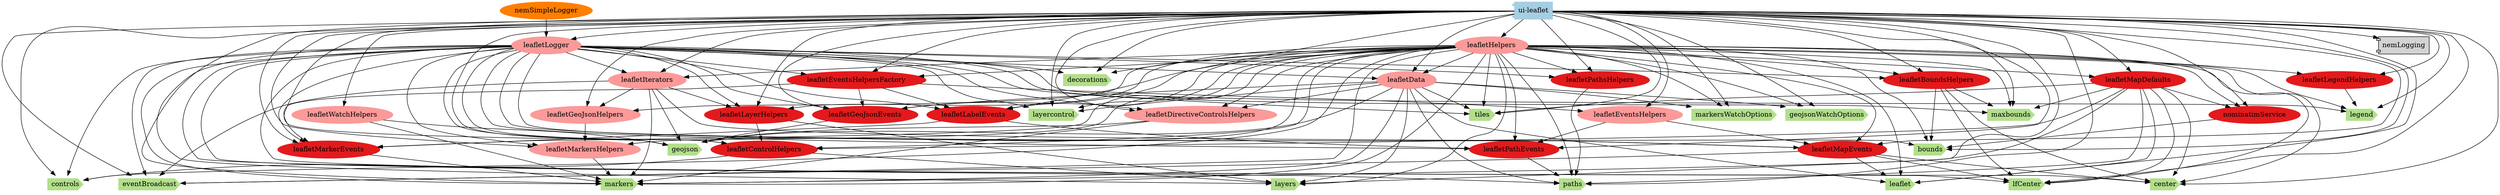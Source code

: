 digraph dependencies {
  node[shape="component",style="filled",colorscheme=paired12]

    node[shape="component"]
    
      "ui-leaflet"[label="ui-leaflet", color=1]
    

    
      
        "ui-leaflet" -> "nemLogging"
      
    

    node[shape="ellipse"]


    
      

      

      
        "leafletData"[label="leafletData", color=5]
      
        "leafletDirectiveControlsHelpers"[label="leafletDirectiveControlsHelpers", color=5]
      
        "leafletGeoJsonHelpers"[label="leafletGeoJsonHelpers", color=5]
      
        "leafletHelpers"[label="leafletHelpers", color=5]
      
        "leafletIterators"[label="leafletIterators", color=5]
      
        "leafletMarkersHelpers"[label="leafletMarkersHelpers", color=5]
      
        "leafletWatchHelpers"[label="leafletWatchHelpers", color=5]
      
        "leafletLogger"[label="leafletLogger", color=5]
      
        "leafletEventsHelpers"[label="leafletEventsHelpers", color=5]
      

      
        "leafletBoundsHelpers"[label="leafletBoundsHelpers", color=6]
      
        "leafletControlHelpers"[label="leafletControlHelpers", color=6]
      
        "leafletLayerHelpers"[label="leafletLayerHelpers", color=6]
      
        "leafletLegendHelpers"[label="leafletLegendHelpers", color=6]
      
        "leafletMapDefaults"[label="leafletMapDefaults", color=6]
      
        "leafletPathsHelpers"[label="leafletPathsHelpers", color=6]
      
        "nominatimService"[label="nominatimService", color=6]
      
        "leafletEventsHelpersFactory"[label="leafletEventsHelpersFactory", color=6]
      
        "leafletGeoJsonEvents"[label="leafletGeoJsonEvents", color=6]
      
        "leafletLabelEvents"[label="leafletLabelEvents", color=6]
      
        "leafletMapEvents"[label="leafletMapEvents", color=6]
      
        "leafletMarkerEvents"[label="leafletMarkerEvents", color=6]
      
        "leafletPathEvents"[label="leafletPathEvents", color=6]
      


      node[shape="cds"]

      

      
        "leaflet"[label="leaflet", color=3]
      
        "bounds"[label="bounds", color=3]
      
        "center"[label="center", color=3]
      
        "lfCenter"[label="lfCenter", color=3]
      
        "controls"[label="controls", color=3]
      
        "decorations"[label="decorations", color=3]
      
        "eventBroadcast"[label="eventBroadcast", color=3]
      
        "geojson"[label="geojson", color=3]
      
        "layercontrol"[label="layercontrol", color=3]
      
        "layers"[label="layers", color=3]
      
        "legend"[label="legend", color=3]
      
        "markers"[label="markers", color=3]
      
        "maxbounds"[label="maxbounds", color=3]
      
        "paths"[label="paths", color=3]
      
        "tiles"[label="tiles", color=3]
      
        "markersWatchOptions"[label="markersWatchOptions", color=3]
      
        "geojsonWatchOptions"[label="geojsonWatchOptions", color=3]
      





      node[shape="ellipse"]
      

      
        "ui-leaflet" -> "leaflet"
      
        "ui-leaflet" -> "bounds"
      
        "ui-leaflet" -> "center"
      
        "ui-leaflet" -> "lfCenter"
      
        "ui-leaflet" -> "controls"
      
        "ui-leaflet" -> "decorations"
      
        "ui-leaflet" -> "eventBroadcast"
      
        "ui-leaflet" -> "geojson"
      
        "ui-leaflet" -> "layercontrol"
      
        "ui-leaflet" -> "layers"
      
        "ui-leaflet" -> "legend"
      
        "ui-leaflet" -> "markers"
      
        "ui-leaflet" -> "maxbounds"
      
        "ui-leaflet" -> "paths"
      
        "ui-leaflet" -> "tiles"
      
        "ui-leaflet" -> "markersWatchOptions"
      
        "ui-leaflet" -> "geojsonWatchOptions"
      

      

      
        "ui-leaflet" -> "leafletData"
      
        "ui-leaflet" -> "leafletDirectiveControlsHelpers"
      
        "ui-leaflet" -> "leafletGeoJsonHelpers"
      
        "ui-leaflet" -> "leafletHelpers"
      
        "ui-leaflet" -> "leafletIterators"
      
        "ui-leaflet" -> "leafletMarkersHelpers"
      
        "ui-leaflet" -> "leafletWatchHelpers"
      
        "ui-leaflet" -> "leafletLogger"
      
        "ui-leaflet" -> "leafletEventsHelpers"
      

      
        "ui-leaflet" -> "leafletBoundsHelpers"
      
        "ui-leaflet" -> "leafletControlHelpers"
      
        "ui-leaflet" -> "leafletLayerHelpers"
      
        "ui-leaflet" -> "leafletLegendHelpers"
      
        "ui-leaflet" -> "leafletMapDefaults"
      
        "ui-leaflet" -> "leafletPathsHelpers"
      
        "ui-leaflet" -> "nominatimService"
      
        "ui-leaflet" -> "leafletEventsHelpersFactory"
      
        "ui-leaflet" -> "leafletGeoJsonEvents"
      
        "ui-leaflet" -> "leafletLabelEvents"
      
        "ui-leaflet" -> "leafletMapEvents"
      
        "ui-leaflet" -> "leafletMarkerEvents"
      
        "ui-leaflet" -> "leafletPathEvents"
      

      











      node[shape="ellipse",style="filled", color=8]
      

      
        
          "leafletData"[label="leafletData"]
          "leafletData" -> "leaflet"
        
          "leafletMapDefaults"[label="leafletMapDefaults"]
          "leafletMapDefaults" -> "leaflet"
        
          "leafletHelpers"[label="leafletHelpers"]
          "leafletHelpers" -> "leaflet"
        
          "leafletMapEvents"[label="leafletMapEvents"]
          "leafletMapEvents" -> "leaflet"
        
      
        
          "leafletLogger"[label="leafletLogger"]
          "leafletLogger" -> "bounds"
        
          "leafletHelpers"[label="leafletHelpers"]
          "leafletHelpers" -> "bounds"
        
          "nominatimService"[label="nominatimService"]
          "nominatimService" -> "bounds"
        
          "leafletBoundsHelpers"[label="leafletBoundsHelpers"]
          "leafletBoundsHelpers" -> "bounds"
        
      
        
          "leafletLogger"[label="leafletLogger"]
          "leafletLogger" -> "center"
        
          "leafletMapDefaults"[label="leafletMapDefaults"]
          "leafletMapDefaults" -> "center"
        
          "leafletHelpers"[label="leafletHelpers"]
          "leafletHelpers" -> "center"
        
          "leafletBoundsHelpers"[label="leafletBoundsHelpers"]
          "leafletBoundsHelpers" -> "center"
        
          "leafletMapEvents"[label="leafletMapEvents"]
          "leafletMapEvents" -> "center"
        
      
        
          "leafletLogger"[label="leafletLogger"]
          "leafletLogger" -> "lfCenter"
        
          "leafletMapDefaults"[label="leafletMapDefaults"]
          "leafletMapDefaults" -> "lfCenter"
        
          "leafletHelpers"[label="leafletHelpers"]
          "leafletHelpers" -> "lfCenter"
        
          "leafletBoundsHelpers"[label="leafletBoundsHelpers"]
          "leafletBoundsHelpers" -> "lfCenter"
        
          "leafletMapEvents"[label="leafletMapEvents"]
          "leafletMapEvents" -> "lfCenter"
        
      
        
          "leafletLogger"[label="leafletLogger"]
          "leafletLogger" -> "controls"
        
          "leafletHelpers"[label="leafletHelpers"]
          "leafletHelpers" -> "controls"
        
          "leafletControlHelpers"[label="leafletControlHelpers"]
          "leafletControlHelpers" -> "controls"
        
      
        
          "leafletLogger"[label="leafletLogger"]
          "leafletLogger" -> "decorations"
        
          "leafletHelpers"[label="leafletHelpers"]
          "leafletHelpers" -> "decorations"
        
      
        
          "leafletLogger"[label="leafletLogger"]
          "leafletLogger" -> "eventBroadcast"
        
          "leafletHelpers"[label="leafletHelpers"]
          "leafletHelpers" -> "eventBroadcast"
        
          "leafletMapEvents"[label="leafletMapEvents"]
          "leafletMapEvents" -> "eventBroadcast"
        
          "leafletIterators"[label="leafletIterators"]
          "leafletIterators" -> "eventBroadcast"
        
      
        
          "leafletLogger"[label="leafletLogger"]
          "leafletLogger" -> "geojson"
        
          "leafletData"[label="leafletData"]
          "leafletData" -> "geojson"
        
          "leafletHelpers"[label="leafletHelpers"]
          "leafletHelpers" -> "geojson"
        
          "leafletWatchHelpers"[label="leafletWatchHelpers"]
          "leafletWatchHelpers" -> "geojson"
        
          "leafletDirectiveControlsHelpers"[label="leafletDirectiveControlsHelpers"]
          "leafletDirectiveControlsHelpers" -> "geojson"
        
          "leafletIterators"[label="leafletIterators"]
          "leafletIterators" -> "geojson"
        
          "leafletGeoJsonEvents"[label="leafletGeoJsonEvents"]
          "leafletGeoJsonEvents" -> "geojson"
        
      
        
          "leafletLogger"[label="leafletLogger"]
          "leafletLogger" -> "layercontrol"
        
          "leafletData"[label="leafletData"]
          "leafletData" -> "layercontrol"
        
          "leafletHelpers"[label="leafletHelpers"]
          "leafletHelpers" -> "layercontrol"
        
      
        
          "leafletLogger"[label="leafletLogger"]
          "leafletLogger" -> "layers"
        
          "leafletData"[label="leafletData"]
          "leafletData" -> "layers"
        
          "leafletHelpers"[label="leafletHelpers"]
          "leafletHelpers" -> "layers"
        
          "leafletLayerHelpers"[label="leafletLayerHelpers"]
          "leafletLayerHelpers" -> "layers"
        
          "leafletControlHelpers"[label="leafletControlHelpers"]
          "leafletControlHelpers" -> "layers"
        
      
        
          "leafletLogger"[label="leafletLogger"]
          "leafletLogger" -> "legend"
        
          "leafletHelpers"[label="leafletHelpers"]
          "leafletHelpers" -> "legend"
        
          "leafletLegendHelpers"[label="leafletLegendHelpers"]
          "leafletLegendHelpers" -> "legend"
        
      
        
          "leafletLogger"[label="leafletLogger"]
          "leafletLogger" -> "markers"
        
          "leafletData"[label="leafletData"]
          "leafletData" -> "markers"
        
          "leafletHelpers"[label="leafletHelpers"]
          "leafletHelpers" -> "markers"
        
          "leafletMapDefaults"[label="leafletMapDefaults"]
          "leafletMapDefaults" -> "markers"
        
          "leafletMarkersHelpers"[label="leafletMarkersHelpers"]
          "leafletMarkersHelpers" -> "markers"
        
          "leafletMarkerEvents"[label="leafletMarkerEvents"]
          "leafletMarkerEvents" -> "markers"
        
          "leafletIterators"[label="leafletIterators"]
          "leafletIterators" -> "markers"
        
          "leafletWatchHelpers"[label="leafletWatchHelpers"]
          "leafletWatchHelpers" -> "markers"
        
          "leafletDirectiveControlsHelpers"[label="leafletDirectiveControlsHelpers"]
          "leafletDirectiveControlsHelpers" -> "markers"
        
      
        
          "leafletLogger"[label="leafletLogger"]
          "leafletLogger" -> "maxbounds"
        
          "leafletMapDefaults"[label="leafletMapDefaults"]
          "leafletMapDefaults" -> "maxbounds"
        
          "leafletBoundsHelpers"[label="leafletBoundsHelpers"]
          "leafletBoundsHelpers" -> "maxbounds"
        
          "leafletHelpers"[label="leafletHelpers"]
          "leafletHelpers" -> "maxbounds"
        
      
        
          "leafletLogger"[label="leafletLogger"]
          "leafletLogger" -> "paths"
        
          "leafletData"[label="leafletData"]
          "leafletData" -> "paths"
        
          "leafletMapDefaults"[label="leafletMapDefaults"]
          "leafletMapDefaults" -> "paths"
        
          "leafletHelpers"[label="leafletHelpers"]
          "leafletHelpers" -> "paths"
        
          "leafletPathsHelpers"[label="leafletPathsHelpers"]
          "leafletPathsHelpers" -> "paths"
        
          "leafletPathEvents"[label="leafletPathEvents"]
          "leafletPathEvents" -> "paths"
        
      
        
          "leafletLogger"[label="leafletLogger"]
          "leafletLogger" -> "tiles"
        
          "leafletData"[label="leafletData"]
          "leafletData" -> "tiles"
        
          "leafletMapDefaults"[label="leafletMapDefaults"]
          "leafletMapDefaults" -> "tiles"
        
          "leafletHelpers"[label="leafletHelpers"]
          "leafletHelpers" -> "tiles"
        
      
        
          "leafletData"[label="leafletData"]
          "leafletData" -> "markersWatchOptions"
        
          "leafletHelpers"[label="leafletHelpers"]
          "leafletHelpers" -> "markersWatchOptions"
        
      
        
          "leafletData"[label="leafletData"]
          "leafletData" -> "geojsonWatchOptions"
        
          "leafletHelpers"[label="leafletHelpers"]
          "leafletHelpers" -> "geojsonWatchOptions"
        
      

      

      
        
          "leafletLogger"[label="leafletLogger"]
          "leafletLogger" -> "leafletData"
        
          "leafletHelpers"[label="leafletHelpers"]
          "leafletHelpers" -> "leafletData"
        
      
        
          "leafletLogger"[label="leafletLogger"]
          "leafletLogger" -> "leafletDirectiveControlsHelpers"
        
          "leafletData"[label="leafletData"]
          "leafletData" -> "leafletDirectiveControlsHelpers"
        
          "leafletHelpers"[label="leafletHelpers"]
          "leafletHelpers" -> "leafletDirectiveControlsHelpers"
        
      
        
          "leafletHelpers"[label="leafletHelpers"]
          "leafletHelpers" -> "leafletGeoJsonHelpers"
        
          "leafletIterators"[label="leafletIterators"]
          "leafletIterators" -> "leafletGeoJsonHelpers"
        
      
        
      
        
          "leafletLogger"[label="leafletLogger"]
          "leafletLogger" -> "leafletIterators"
        
          "leafletHelpers"[label="leafletHelpers"]
          "leafletHelpers" -> "leafletIterators"
        
      
        
          "leafletHelpers"[label="leafletHelpers"]
          "leafletHelpers" -> "leafletMarkersHelpers"
        
          "leafletLogger"[label="leafletLogger"]
          "leafletLogger" -> "leafletMarkersHelpers"
        
          "leafletGeoJsonHelpers"[label="leafletGeoJsonHelpers"]
          "leafletGeoJsonHelpers" -> "leafletMarkersHelpers"
        
      
        
      
        
          "nemSimpleLogger"[label="nemSimpleLogger"]
          "nemSimpleLogger" -> "leafletLogger"
        
      
        
          "leafletEventsHelpersFactory"[label="leafletEventsHelpersFactory"]
          "leafletEventsHelpersFactory" -> "leafletEventsHelpers"
        
      

      
        
          "leafletLogger"[label="leafletLogger"]
          "leafletLogger" -> "leafletBoundsHelpers"
        
          "leafletHelpers"[label="leafletHelpers"]
          "leafletHelpers" -> "leafletBoundsHelpers"
        
      
        
          "leafletLogger"[label="leafletLogger"]
          "leafletLogger" -> "leafletControlHelpers"
        
          "leafletHelpers"[label="leafletHelpers"]
          "leafletHelpers" -> "leafletControlHelpers"
        
          "leafletLayerHelpers"[label="leafletLayerHelpers"]
          "leafletLayerHelpers" -> "leafletControlHelpers"
        
          "leafletMapDefaults"[label="leafletMapDefaults"]
          "leafletMapDefaults" -> "leafletControlHelpers"
        
      
        
          "leafletLogger"[label="leafletLogger"]
          "leafletLogger" -> "leafletLayerHelpers"
        
          "leafletHelpers"[label="leafletHelpers"]
          "leafletHelpers" -> "leafletLayerHelpers"
        
          "leafletIterators"[label="leafletIterators"]
          "leafletIterators" -> "leafletLayerHelpers"
        
      
        
          "leafletHelpers"[label="leafletHelpers"]
          "leafletHelpers" -> "leafletLegendHelpers"
        
      
        
          "leafletHelpers"[label="leafletHelpers"]
          "leafletHelpers" -> "leafletMapDefaults"
        
      
        
          "leafletLogger"[label="leafletLogger"]
          "leafletLogger" -> "leafletPathsHelpers"
        
          "leafletHelpers"[label="leafletHelpers"]
          "leafletHelpers" -> "leafletPathsHelpers"
        
      
        
          "leafletHelpers"[label="leafletHelpers"]
          "leafletHelpers" -> "nominatimService"
        
          "leafletMapDefaults"[label="leafletMapDefaults"]
          "leafletMapDefaults" -> "nominatimService"
        
      
        
          "leafletLogger"[label="leafletLogger"]
          "leafletLogger" -> "leafletEventsHelpersFactory"
        
          "leafletHelpers"[label="leafletHelpers"]
          "leafletHelpers" -> "leafletEventsHelpersFactory"
        
      
        
          "leafletLogger"[label="leafletLogger"]
          "leafletLogger" -> "leafletGeoJsonEvents"
        
          "leafletHelpers"[label="leafletHelpers"]
          "leafletHelpers" -> "leafletGeoJsonEvents"
        
          "leafletEventsHelpersFactory"[label="leafletEventsHelpersFactory"]
          "leafletEventsHelpersFactory" -> "leafletGeoJsonEvents"
        
          "leafletData"[label="leafletData"]
          "leafletData" -> "leafletGeoJsonEvents"
        
      
        
          "leafletLogger"[label="leafletLogger"]
          "leafletLogger" -> "leafletLabelEvents"
        
          "leafletHelpers"[label="leafletHelpers"]
          "leafletHelpers" -> "leafletLabelEvents"
        
          "leafletEventsHelpersFactory"[label="leafletEventsHelpersFactory"]
          "leafletEventsHelpersFactory" -> "leafletLabelEvents"
        
      
        
          "leafletLogger"[label="leafletLogger"]
          "leafletLogger" -> "leafletMapEvents"
        
          "leafletHelpers"[label="leafletHelpers"]
          "leafletHelpers" -> "leafletMapEvents"
        
          "leafletEventsHelpers"[label="leafletEventsHelpers"]
          "leafletEventsHelpers" -> "leafletMapEvents"
        
          "leafletIterators"[label="leafletIterators"]
          "leafletIterators" -> "leafletMapEvents"
        
      
        
          "leafletLogger"[label="leafletLogger"]
          "leafletLogger" -> "leafletMarkerEvents"
        
          "leafletHelpers"[label="leafletHelpers"]
          "leafletHelpers" -> "leafletMarkerEvents"
        
          "leafletEventsHelpersFactory"[label="leafletEventsHelpersFactory"]
          "leafletEventsHelpersFactory" -> "leafletMarkerEvents"
        
          "leafletLabelEvents"[label="leafletLabelEvents"]
          "leafletLabelEvents" -> "leafletMarkerEvents"
        
      
        
          "leafletLogger"[label="leafletLogger"]
          "leafletLogger" -> "leafletPathEvents"
        
          "leafletHelpers"[label="leafletHelpers"]
          "leafletHelpers" -> "leafletPathEvents"
        
          "leafletLabelEvents"[label="leafletLabelEvents"]
          "leafletLabelEvents" -> "leafletPathEvents"
        
          "leafletEventsHelpers"[label="leafletEventsHelpers"]
          "leafletEventsHelpers" -> "leafletPathEvents"
        
      

      

    
}
